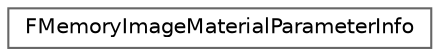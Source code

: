 digraph "Graphical Class Hierarchy"
{
 // INTERACTIVE_SVG=YES
 // LATEX_PDF_SIZE
  bgcolor="transparent";
  edge [fontname=Helvetica,fontsize=10,labelfontname=Helvetica,labelfontsize=10];
  node [fontname=Helvetica,fontsize=10,shape=box,height=0.2,width=0.4];
  rankdir="LR";
  Node0 [id="Node000000",label="FMemoryImageMaterialParameterInfo",height=0.2,width=0.4,color="grey40", fillcolor="white", style="filled",URL="$db/d97/structFMemoryImageMaterialParameterInfo.html",tooltip=" "];
}
